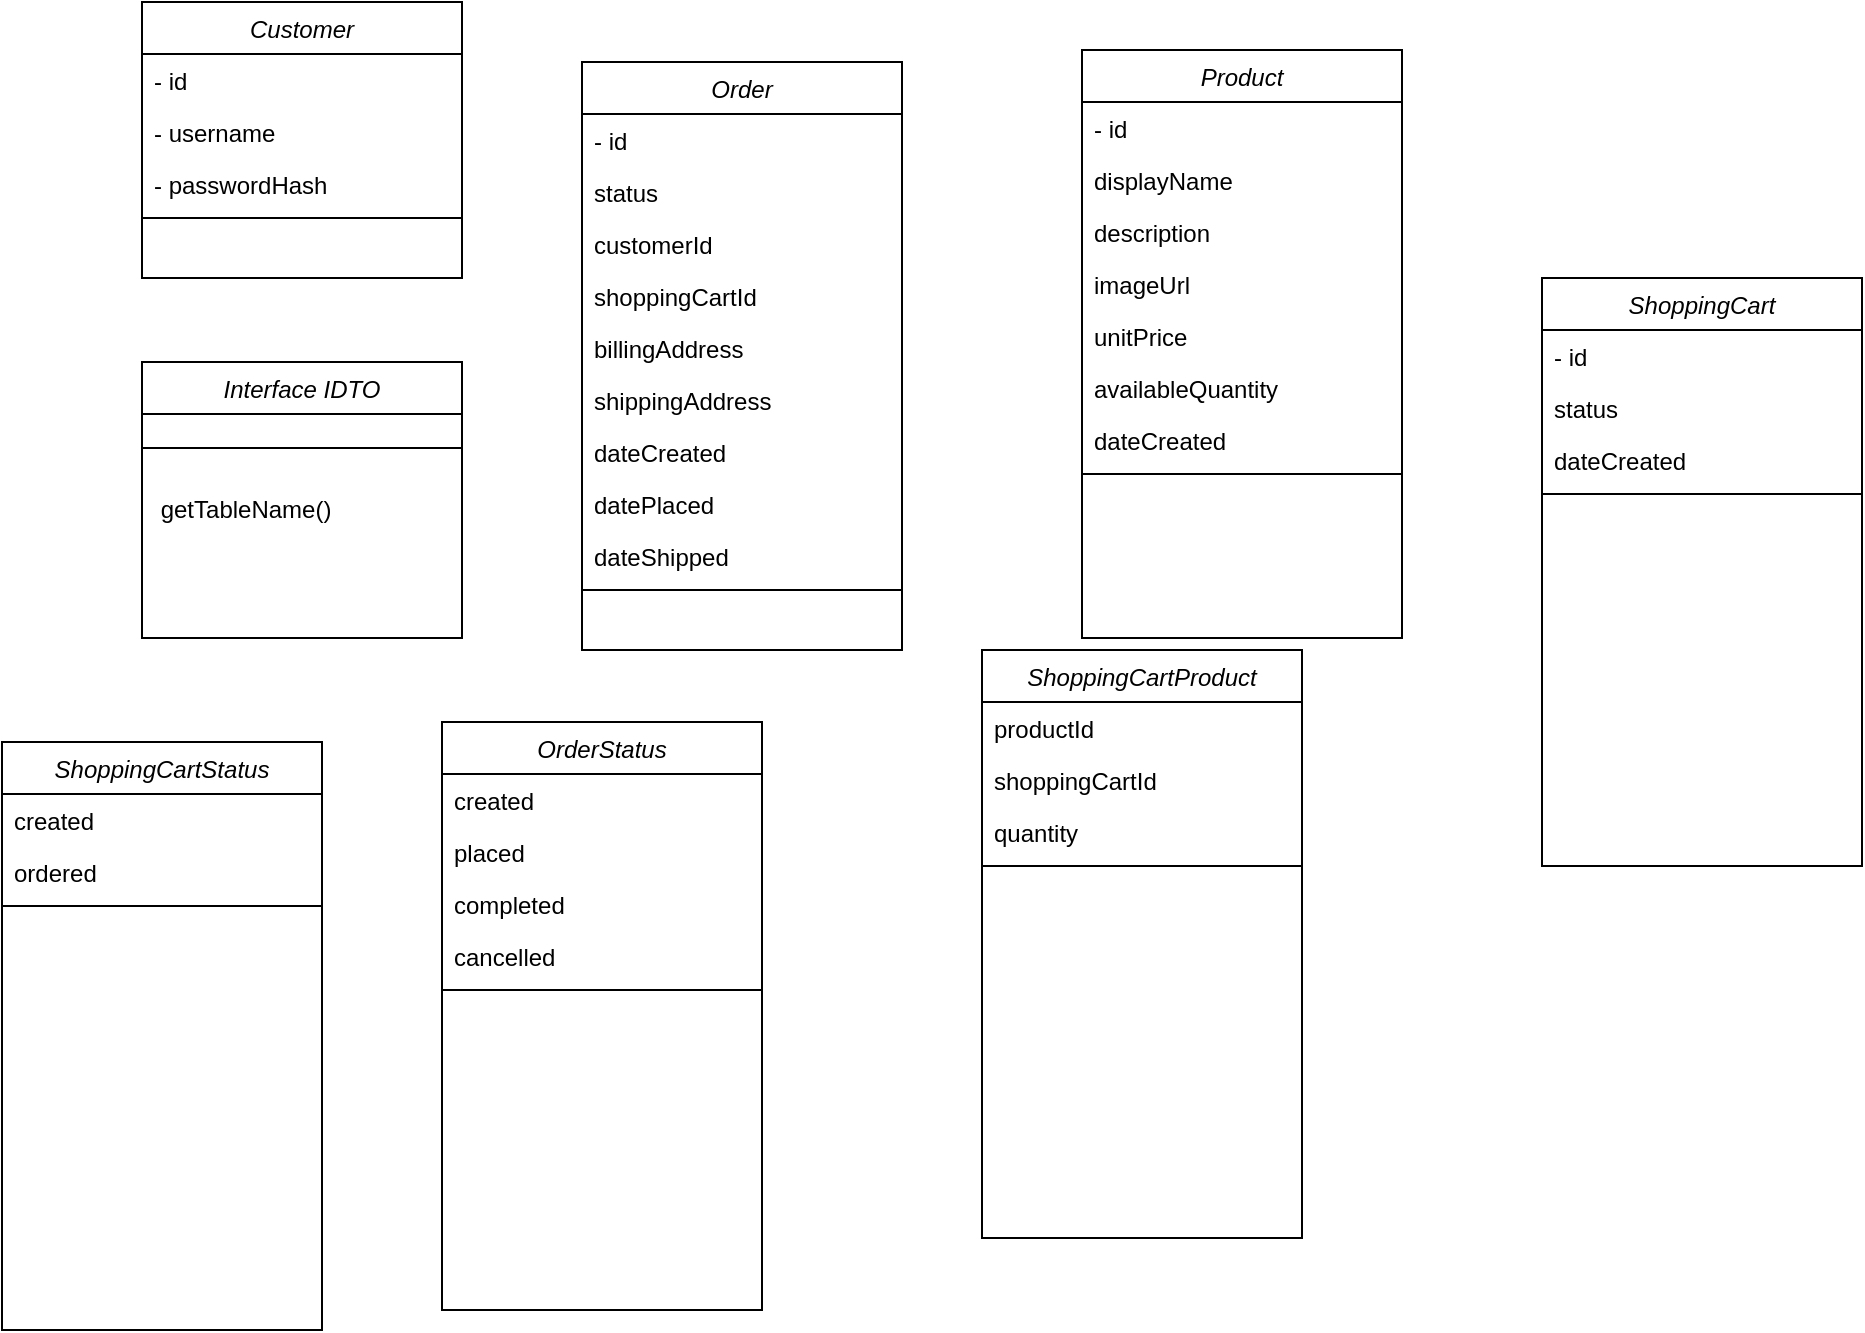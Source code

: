 <mxfile version="21.1.6" type="device">
  <diagram id="C5RBs43oDa-KdzZeNtuy" name="Page-1">
    <mxGraphModel dx="521" dy="531" grid="1" gridSize="10" guides="1" tooltips="1" connect="1" arrows="1" fold="1" page="1" pageScale="1" pageWidth="827" pageHeight="1169" math="0" shadow="0">
      <root>
        <mxCell id="WIyWlLk6GJQsqaUBKTNV-0" />
        <mxCell id="WIyWlLk6GJQsqaUBKTNV-1" parent="WIyWlLk6GJQsqaUBKTNV-0" />
        <mxCell id="zkfFHV4jXpPFQw0GAbJ--0" value="Customer" style="swimlane;fontStyle=2;align=center;verticalAlign=top;childLayout=stackLayout;horizontal=1;startSize=26;horizontalStack=0;resizeParent=1;resizeLast=0;collapsible=1;marginBottom=0;rounded=0;shadow=0;strokeWidth=1;" parent="WIyWlLk6GJQsqaUBKTNV-1" vertex="1">
          <mxGeometry x="80" y="80" width="160" height="138" as="geometry">
            <mxRectangle x="230" y="140" width="160" height="26" as="alternateBounds" />
          </mxGeometry>
        </mxCell>
        <mxCell id="zkfFHV4jXpPFQw0GAbJ--1" value="- id" style="text;align=left;verticalAlign=top;spacingLeft=4;spacingRight=4;overflow=hidden;rotatable=0;points=[[0,0.5],[1,0.5]];portConstraint=eastwest;" parent="zkfFHV4jXpPFQw0GAbJ--0" vertex="1">
          <mxGeometry y="26" width="160" height="26" as="geometry" />
        </mxCell>
        <mxCell id="zkfFHV4jXpPFQw0GAbJ--2" value="- username" style="text;align=left;verticalAlign=top;spacingLeft=4;spacingRight=4;overflow=hidden;rotatable=0;points=[[0,0.5],[1,0.5]];portConstraint=eastwest;rounded=0;shadow=0;html=0;" parent="zkfFHV4jXpPFQw0GAbJ--0" vertex="1">
          <mxGeometry y="52" width="160" height="26" as="geometry" />
        </mxCell>
        <mxCell id="zkfFHV4jXpPFQw0GAbJ--3" value="- passwordHash" style="text;align=left;verticalAlign=top;spacingLeft=4;spacingRight=4;overflow=hidden;rotatable=0;points=[[0,0.5],[1,0.5]];portConstraint=eastwest;rounded=0;shadow=0;html=0;" parent="zkfFHV4jXpPFQw0GAbJ--0" vertex="1">
          <mxGeometry y="78" width="160" height="26" as="geometry" />
        </mxCell>
        <mxCell id="zkfFHV4jXpPFQw0GAbJ--4" value="" style="line;html=1;strokeWidth=1;align=left;verticalAlign=middle;spacingTop=-1;spacingLeft=3;spacingRight=3;rotatable=0;labelPosition=right;points=[];portConstraint=eastwest;" parent="zkfFHV4jXpPFQw0GAbJ--0" vertex="1">
          <mxGeometry y="104" width="160" height="8" as="geometry" />
        </mxCell>
        <mxCell id="KAlmuFn-T0eoAClqJL_x-0" value="Interface IDTO" style="swimlane;fontStyle=2;align=center;verticalAlign=top;childLayout=stackLayout;horizontal=1;startSize=26;horizontalStack=0;resizeParent=1;resizeLast=0;collapsible=1;marginBottom=0;rounded=0;shadow=0;strokeWidth=1;" vertex="1" parent="WIyWlLk6GJQsqaUBKTNV-1">
          <mxGeometry x="80" y="260" width="160" height="138" as="geometry">
            <mxRectangle x="230" y="140" width="160" height="26" as="alternateBounds" />
          </mxGeometry>
        </mxCell>
        <mxCell id="KAlmuFn-T0eoAClqJL_x-4" value="" style="line;html=1;strokeWidth=1;align=left;verticalAlign=middle;spacingTop=-1;spacingLeft=3;spacingRight=3;rotatable=0;labelPosition=right;points=[];portConstraint=eastwest;" vertex="1" parent="KAlmuFn-T0eoAClqJL_x-0">
          <mxGeometry y="26" width="160" height="34" as="geometry" />
        </mxCell>
        <mxCell id="KAlmuFn-T0eoAClqJL_x-5" value=" getTableName()" style="text;align=left;verticalAlign=top;spacingLeft=4;spacingRight=4;overflow=hidden;rotatable=0;points=[[0,0.5],[1,0.5]];portConstraint=eastwest;" vertex="1" parent="KAlmuFn-T0eoAClqJL_x-0">
          <mxGeometry y="60" width="160" height="26" as="geometry" />
        </mxCell>
        <mxCell id="KAlmuFn-T0eoAClqJL_x-6" value="Order" style="swimlane;fontStyle=2;align=center;verticalAlign=top;childLayout=stackLayout;horizontal=1;startSize=26;horizontalStack=0;resizeParent=1;resizeLast=0;collapsible=1;marginBottom=0;rounded=0;shadow=0;strokeWidth=1;" vertex="1" parent="WIyWlLk6GJQsqaUBKTNV-1">
          <mxGeometry x="300" y="110" width="160" height="294" as="geometry">
            <mxRectangle x="230" y="140" width="160" height="26" as="alternateBounds" />
          </mxGeometry>
        </mxCell>
        <mxCell id="KAlmuFn-T0eoAClqJL_x-7" value="- id" style="text;align=left;verticalAlign=top;spacingLeft=4;spacingRight=4;overflow=hidden;rotatable=0;points=[[0,0.5],[1,0.5]];portConstraint=eastwest;" vertex="1" parent="KAlmuFn-T0eoAClqJL_x-6">
          <mxGeometry y="26" width="160" height="26" as="geometry" />
        </mxCell>
        <mxCell id="KAlmuFn-T0eoAClqJL_x-8" value="status" style="text;align=left;verticalAlign=top;spacingLeft=4;spacingRight=4;overflow=hidden;rotatable=0;points=[[0,0.5],[1,0.5]];portConstraint=eastwest;rounded=0;shadow=0;html=0;" vertex="1" parent="KAlmuFn-T0eoAClqJL_x-6">
          <mxGeometry y="52" width="160" height="26" as="geometry" />
        </mxCell>
        <mxCell id="KAlmuFn-T0eoAClqJL_x-9" value="customerId" style="text;align=left;verticalAlign=top;spacingLeft=4;spacingRight=4;overflow=hidden;rotatable=0;points=[[0,0.5],[1,0.5]];portConstraint=eastwest;rounded=0;shadow=0;html=0;" vertex="1" parent="KAlmuFn-T0eoAClqJL_x-6">
          <mxGeometry y="78" width="160" height="26" as="geometry" />
        </mxCell>
        <mxCell id="KAlmuFn-T0eoAClqJL_x-13" value="shoppingCartId" style="text;align=left;verticalAlign=top;spacingLeft=4;spacingRight=4;overflow=hidden;rotatable=0;points=[[0,0.5],[1,0.5]];portConstraint=eastwest;rounded=0;shadow=0;html=0;" vertex="1" parent="KAlmuFn-T0eoAClqJL_x-6">
          <mxGeometry y="104" width="160" height="26" as="geometry" />
        </mxCell>
        <mxCell id="KAlmuFn-T0eoAClqJL_x-12" value="billingAddress" style="text;align=left;verticalAlign=top;spacingLeft=4;spacingRight=4;overflow=hidden;rotatable=0;points=[[0,0.5],[1,0.5]];portConstraint=eastwest;rounded=0;shadow=0;html=0;" vertex="1" parent="KAlmuFn-T0eoAClqJL_x-6">
          <mxGeometry y="130" width="160" height="26" as="geometry" />
        </mxCell>
        <mxCell id="KAlmuFn-T0eoAClqJL_x-14" value="shippingAddress" style="text;align=left;verticalAlign=top;spacingLeft=4;spacingRight=4;overflow=hidden;rotatable=0;points=[[0,0.5],[1,0.5]];portConstraint=eastwest;rounded=0;shadow=0;html=0;" vertex="1" parent="KAlmuFn-T0eoAClqJL_x-6">
          <mxGeometry y="156" width="160" height="26" as="geometry" />
        </mxCell>
        <mxCell id="KAlmuFn-T0eoAClqJL_x-16" value="dateCreated" style="text;align=left;verticalAlign=top;spacingLeft=4;spacingRight=4;overflow=hidden;rotatable=0;points=[[0,0.5],[1,0.5]];portConstraint=eastwest;rounded=0;shadow=0;html=0;" vertex="1" parent="KAlmuFn-T0eoAClqJL_x-6">
          <mxGeometry y="182" width="160" height="26" as="geometry" />
        </mxCell>
        <mxCell id="KAlmuFn-T0eoAClqJL_x-17" value="datePlaced	" style="text;align=left;verticalAlign=top;spacingLeft=4;spacingRight=4;overflow=hidden;rotatable=0;points=[[0,0.5],[1,0.5]];portConstraint=eastwest;rounded=0;shadow=0;html=0;" vertex="1" parent="KAlmuFn-T0eoAClqJL_x-6">
          <mxGeometry y="208" width="160" height="26" as="geometry" />
        </mxCell>
        <mxCell id="KAlmuFn-T0eoAClqJL_x-15" value="dateShipped" style="text;align=left;verticalAlign=top;spacingLeft=4;spacingRight=4;overflow=hidden;rotatable=0;points=[[0,0.5],[1,0.5]];portConstraint=eastwest;rounded=0;shadow=0;html=0;" vertex="1" parent="KAlmuFn-T0eoAClqJL_x-6">
          <mxGeometry y="234" width="160" height="26" as="geometry" />
        </mxCell>
        <mxCell id="KAlmuFn-T0eoAClqJL_x-10" value="" style="line;html=1;strokeWidth=1;align=left;verticalAlign=middle;spacingTop=-1;spacingLeft=3;spacingRight=3;rotatable=0;labelPosition=right;points=[];portConstraint=eastwest;" vertex="1" parent="KAlmuFn-T0eoAClqJL_x-6">
          <mxGeometry y="260" width="160" height="8" as="geometry" />
        </mxCell>
        <mxCell id="KAlmuFn-T0eoAClqJL_x-18" value="Product" style="swimlane;fontStyle=2;align=center;verticalAlign=top;childLayout=stackLayout;horizontal=1;startSize=26;horizontalStack=0;resizeParent=1;resizeLast=0;collapsible=1;marginBottom=0;rounded=0;shadow=0;strokeWidth=1;" vertex="1" parent="WIyWlLk6GJQsqaUBKTNV-1">
          <mxGeometry x="550" y="104" width="160" height="294" as="geometry">
            <mxRectangle x="230" y="140" width="160" height="26" as="alternateBounds" />
          </mxGeometry>
        </mxCell>
        <mxCell id="KAlmuFn-T0eoAClqJL_x-19" value="- id" style="text;align=left;verticalAlign=top;spacingLeft=4;spacingRight=4;overflow=hidden;rotatable=0;points=[[0,0.5],[1,0.5]];portConstraint=eastwest;" vertex="1" parent="KAlmuFn-T0eoAClqJL_x-18">
          <mxGeometry y="26" width="160" height="26" as="geometry" />
        </mxCell>
        <mxCell id="KAlmuFn-T0eoAClqJL_x-20" value="displayName" style="text;align=left;verticalAlign=top;spacingLeft=4;spacingRight=4;overflow=hidden;rotatable=0;points=[[0,0.5],[1,0.5]];portConstraint=eastwest;rounded=0;shadow=0;html=0;" vertex="1" parent="KAlmuFn-T0eoAClqJL_x-18">
          <mxGeometry y="52" width="160" height="26" as="geometry" />
        </mxCell>
        <mxCell id="KAlmuFn-T0eoAClqJL_x-21" value="description" style="text;align=left;verticalAlign=top;spacingLeft=4;spacingRight=4;overflow=hidden;rotatable=0;points=[[0,0.5],[1,0.5]];portConstraint=eastwest;rounded=0;shadow=0;html=0;" vertex="1" parent="KAlmuFn-T0eoAClqJL_x-18">
          <mxGeometry y="78" width="160" height="26" as="geometry" />
        </mxCell>
        <mxCell id="KAlmuFn-T0eoAClqJL_x-22" value="imageUrl" style="text;align=left;verticalAlign=top;spacingLeft=4;spacingRight=4;overflow=hidden;rotatable=0;points=[[0,0.5],[1,0.5]];portConstraint=eastwest;rounded=0;shadow=0;html=0;" vertex="1" parent="KAlmuFn-T0eoAClqJL_x-18">
          <mxGeometry y="104" width="160" height="26" as="geometry" />
        </mxCell>
        <mxCell id="KAlmuFn-T0eoAClqJL_x-23" value="unitPrice" style="text;align=left;verticalAlign=top;spacingLeft=4;spacingRight=4;overflow=hidden;rotatable=0;points=[[0,0.5],[1,0.5]];portConstraint=eastwest;rounded=0;shadow=0;html=0;" vertex="1" parent="KAlmuFn-T0eoAClqJL_x-18">
          <mxGeometry y="130" width="160" height="26" as="geometry" />
        </mxCell>
        <mxCell id="KAlmuFn-T0eoAClqJL_x-24" value="availableQuantity" style="text;align=left;verticalAlign=top;spacingLeft=4;spacingRight=4;overflow=hidden;rotatable=0;points=[[0,0.5],[1,0.5]];portConstraint=eastwest;rounded=0;shadow=0;html=0;" vertex="1" parent="KAlmuFn-T0eoAClqJL_x-18">
          <mxGeometry y="156" width="160" height="26" as="geometry" />
        </mxCell>
        <mxCell id="KAlmuFn-T0eoAClqJL_x-25" value="dateCreated" style="text;align=left;verticalAlign=top;spacingLeft=4;spacingRight=4;overflow=hidden;rotatable=0;points=[[0,0.5],[1,0.5]];portConstraint=eastwest;rounded=0;shadow=0;html=0;" vertex="1" parent="KAlmuFn-T0eoAClqJL_x-18">
          <mxGeometry y="182" width="160" height="26" as="geometry" />
        </mxCell>
        <mxCell id="KAlmuFn-T0eoAClqJL_x-28" value="" style="line;html=1;strokeWidth=1;align=left;verticalAlign=middle;spacingTop=-1;spacingLeft=3;spacingRight=3;rotatable=0;labelPosition=right;points=[];portConstraint=eastwest;" vertex="1" parent="KAlmuFn-T0eoAClqJL_x-18">
          <mxGeometry y="208" width="160" height="8" as="geometry" />
        </mxCell>
        <mxCell id="KAlmuFn-T0eoAClqJL_x-30" value="ShoppingCart" style="swimlane;fontStyle=2;align=center;verticalAlign=top;childLayout=stackLayout;horizontal=1;startSize=26;horizontalStack=0;resizeParent=1;resizeLast=0;collapsible=1;marginBottom=0;rounded=0;shadow=0;strokeWidth=1;" vertex="1" parent="WIyWlLk6GJQsqaUBKTNV-1">
          <mxGeometry x="780" y="218" width="160" height="294" as="geometry">
            <mxRectangle x="230" y="140" width="160" height="26" as="alternateBounds" />
          </mxGeometry>
        </mxCell>
        <mxCell id="KAlmuFn-T0eoAClqJL_x-31" value="- id" style="text;align=left;verticalAlign=top;spacingLeft=4;spacingRight=4;overflow=hidden;rotatable=0;points=[[0,0.5],[1,0.5]];portConstraint=eastwest;" vertex="1" parent="KAlmuFn-T0eoAClqJL_x-30">
          <mxGeometry y="26" width="160" height="26" as="geometry" />
        </mxCell>
        <mxCell id="KAlmuFn-T0eoAClqJL_x-32" value="status" style="text;align=left;verticalAlign=top;spacingLeft=4;spacingRight=4;overflow=hidden;rotatable=0;points=[[0,0.5],[1,0.5]];portConstraint=eastwest;rounded=0;shadow=0;html=0;" vertex="1" parent="KAlmuFn-T0eoAClqJL_x-30">
          <mxGeometry y="52" width="160" height="26" as="geometry" />
        </mxCell>
        <mxCell id="KAlmuFn-T0eoAClqJL_x-33" value="dateCreated" style="text;align=left;verticalAlign=top;spacingLeft=4;spacingRight=4;overflow=hidden;rotatable=0;points=[[0,0.5],[1,0.5]];portConstraint=eastwest;rounded=0;shadow=0;html=0;" vertex="1" parent="KAlmuFn-T0eoAClqJL_x-30">
          <mxGeometry y="78" width="160" height="26" as="geometry" />
        </mxCell>
        <mxCell id="KAlmuFn-T0eoAClqJL_x-38" value="" style="line;html=1;strokeWidth=1;align=left;verticalAlign=middle;spacingTop=-1;spacingLeft=3;spacingRight=3;rotatable=0;labelPosition=right;points=[];portConstraint=eastwest;" vertex="1" parent="KAlmuFn-T0eoAClqJL_x-30">
          <mxGeometry y="104" width="160" height="8" as="geometry" />
        </mxCell>
        <mxCell id="KAlmuFn-T0eoAClqJL_x-39" value="ShoppingCartProduct" style="swimlane;fontStyle=2;align=center;verticalAlign=top;childLayout=stackLayout;horizontal=1;startSize=26;horizontalStack=0;resizeParent=1;resizeLast=0;collapsible=1;marginBottom=0;rounded=0;shadow=0;strokeWidth=1;" vertex="1" parent="WIyWlLk6GJQsqaUBKTNV-1">
          <mxGeometry x="500" y="404" width="160" height="294" as="geometry">
            <mxRectangle x="230" y="140" width="160" height="26" as="alternateBounds" />
          </mxGeometry>
        </mxCell>
        <mxCell id="KAlmuFn-T0eoAClqJL_x-40" value="productId" style="text;align=left;verticalAlign=top;spacingLeft=4;spacingRight=4;overflow=hidden;rotatable=0;points=[[0,0.5],[1,0.5]];portConstraint=eastwest;" vertex="1" parent="KAlmuFn-T0eoAClqJL_x-39">
          <mxGeometry y="26" width="160" height="26" as="geometry" />
        </mxCell>
        <mxCell id="KAlmuFn-T0eoAClqJL_x-41" value="shoppingCartId" style="text;align=left;verticalAlign=top;spacingLeft=4;spacingRight=4;overflow=hidden;rotatable=0;points=[[0,0.5],[1,0.5]];portConstraint=eastwest;rounded=0;shadow=0;html=0;" vertex="1" parent="KAlmuFn-T0eoAClqJL_x-39">
          <mxGeometry y="52" width="160" height="26" as="geometry" />
        </mxCell>
        <mxCell id="KAlmuFn-T0eoAClqJL_x-42" value="quantity" style="text;align=left;verticalAlign=top;spacingLeft=4;spacingRight=4;overflow=hidden;rotatable=0;points=[[0,0.5],[1,0.5]];portConstraint=eastwest;rounded=0;shadow=0;html=0;" vertex="1" parent="KAlmuFn-T0eoAClqJL_x-39">
          <mxGeometry y="78" width="160" height="26" as="geometry" />
        </mxCell>
        <mxCell id="KAlmuFn-T0eoAClqJL_x-43" value="" style="line;html=1;strokeWidth=1;align=left;verticalAlign=middle;spacingTop=-1;spacingLeft=3;spacingRight=3;rotatable=0;labelPosition=right;points=[];portConstraint=eastwest;" vertex="1" parent="KAlmuFn-T0eoAClqJL_x-39">
          <mxGeometry y="104" width="160" height="8" as="geometry" />
        </mxCell>
        <mxCell id="KAlmuFn-T0eoAClqJL_x-44" value="OrderStatus" style="swimlane;fontStyle=2;align=center;verticalAlign=top;childLayout=stackLayout;horizontal=1;startSize=26;horizontalStack=0;resizeParent=1;resizeLast=0;collapsible=1;marginBottom=0;rounded=0;shadow=0;strokeWidth=1;" vertex="1" parent="WIyWlLk6GJQsqaUBKTNV-1">
          <mxGeometry x="230" y="440" width="160" height="294" as="geometry">
            <mxRectangle x="230" y="140" width="160" height="26" as="alternateBounds" />
          </mxGeometry>
        </mxCell>
        <mxCell id="KAlmuFn-T0eoAClqJL_x-45" value="created" style="text;align=left;verticalAlign=top;spacingLeft=4;spacingRight=4;overflow=hidden;rotatable=0;points=[[0,0.5],[1,0.5]];portConstraint=eastwest;" vertex="1" parent="KAlmuFn-T0eoAClqJL_x-44">
          <mxGeometry y="26" width="160" height="26" as="geometry" />
        </mxCell>
        <mxCell id="KAlmuFn-T0eoAClqJL_x-46" value="placed" style="text;align=left;verticalAlign=top;spacingLeft=4;spacingRight=4;overflow=hidden;rotatable=0;points=[[0,0.5],[1,0.5]];portConstraint=eastwest;rounded=0;shadow=0;html=0;" vertex="1" parent="KAlmuFn-T0eoAClqJL_x-44">
          <mxGeometry y="52" width="160" height="26" as="geometry" />
        </mxCell>
        <mxCell id="KAlmuFn-T0eoAClqJL_x-47" value="completed" style="text;align=left;verticalAlign=top;spacingLeft=4;spacingRight=4;overflow=hidden;rotatable=0;points=[[0,0.5],[1,0.5]];portConstraint=eastwest;rounded=0;shadow=0;html=0;" vertex="1" parent="KAlmuFn-T0eoAClqJL_x-44">
          <mxGeometry y="78" width="160" height="26" as="geometry" />
        </mxCell>
        <mxCell id="KAlmuFn-T0eoAClqJL_x-49" value="cancelled" style="text;align=left;verticalAlign=top;spacingLeft=4;spacingRight=4;overflow=hidden;rotatable=0;points=[[0,0.5],[1,0.5]];portConstraint=eastwest;rounded=0;shadow=0;html=0;" vertex="1" parent="KAlmuFn-T0eoAClqJL_x-44">
          <mxGeometry y="104" width="160" height="26" as="geometry" />
        </mxCell>
        <mxCell id="KAlmuFn-T0eoAClqJL_x-48" value="" style="line;html=1;strokeWidth=1;align=left;verticalAlign=middle;spacingTop=-1;spacingLeft=3;spacingRight=3;rotatable=0;labelPosition=right;points=[];portConstraint=eastwest;" vertex="1" parent="KAlmuFn-T0eoAClqJL_x-44">
          <mxGeometry y="130" width="160" height="8" as="geometry" />
        </mxCell>
        <mxCell id="KAlmuFn-T0eoAClqJL_x-50" value="ShoppingCartStatus" style="swimlane;fontStyle=2;align=center;verticalAlign=top;childLayout=stackLayout;horizontal=1;startSize=26;horizontalStack=0;resizeParent=1;resizeLast=0;collapsible=1;marginBottom=0;rounded=0;shadow=0;strokeWidth=1;" vertex="1" parent="WIyWlLk6GJQsqaUBKTNV-1">
          <mxGeometry x="10" y="450" width="160" height="294" as="geometry">
            <mxRectangle x="230" y="140" width="160" height="26" as="alternateBounds" />
          </mxGeometry>
        </mxCell>
        <mxCell id="KAlmuFn-T0eoAClqJL_x-51" value="created" style="text;align=left;verticalAlign=top;spacingLeft=4;spacingRight=4;overflow=hidden;rotatable=0;points=[[0,0.5],[1,0.5]];portConstraint=eastwest;" vertex="1" parent="KAlmuFn-T0eoAClqJL_x-50">
          <mxGeometry y="26" width="160" height="26" as="geometry" />
        </mxCell>
        <mxCell id="KAlmuFn-T0eoAClqJL_x-54" value="ordered" style="text;align=left;verticalAlign=top;spacingLeft=4;spacingRight=4;overflow=hidden;rotatable=0;points=[[0,0.5],[1,0.5]];portConstraint=eastwest;rounded=0;shadow=0;html=0;" vertex="1" parent="KAlmuFn-T0eoAClqJL_x-50">
          <mxGeometry y="52" width="160" height="26" as="geometry" />
        </mxCell>
        <mxCell id="KAlmuFn-T0eoAClqJL_x-55" value="" style="line;html=1;strokeWidth=1;align=left;verticalAlign=middle;spacingTop=-1;spacingLeft=3;spacingRight=3;rotatable=0;labelPosition=right;points=[];portConstraint=eastwest;" vertex="1" parent="KAlmuFn-T0eoAClqJL_x-50">
          <mxGeometry y="78" width="160" height="8" as="geometry" />
        </mxCell>
      </root>
    </mxGraphModel>
  </diagram>
</mxfile>

